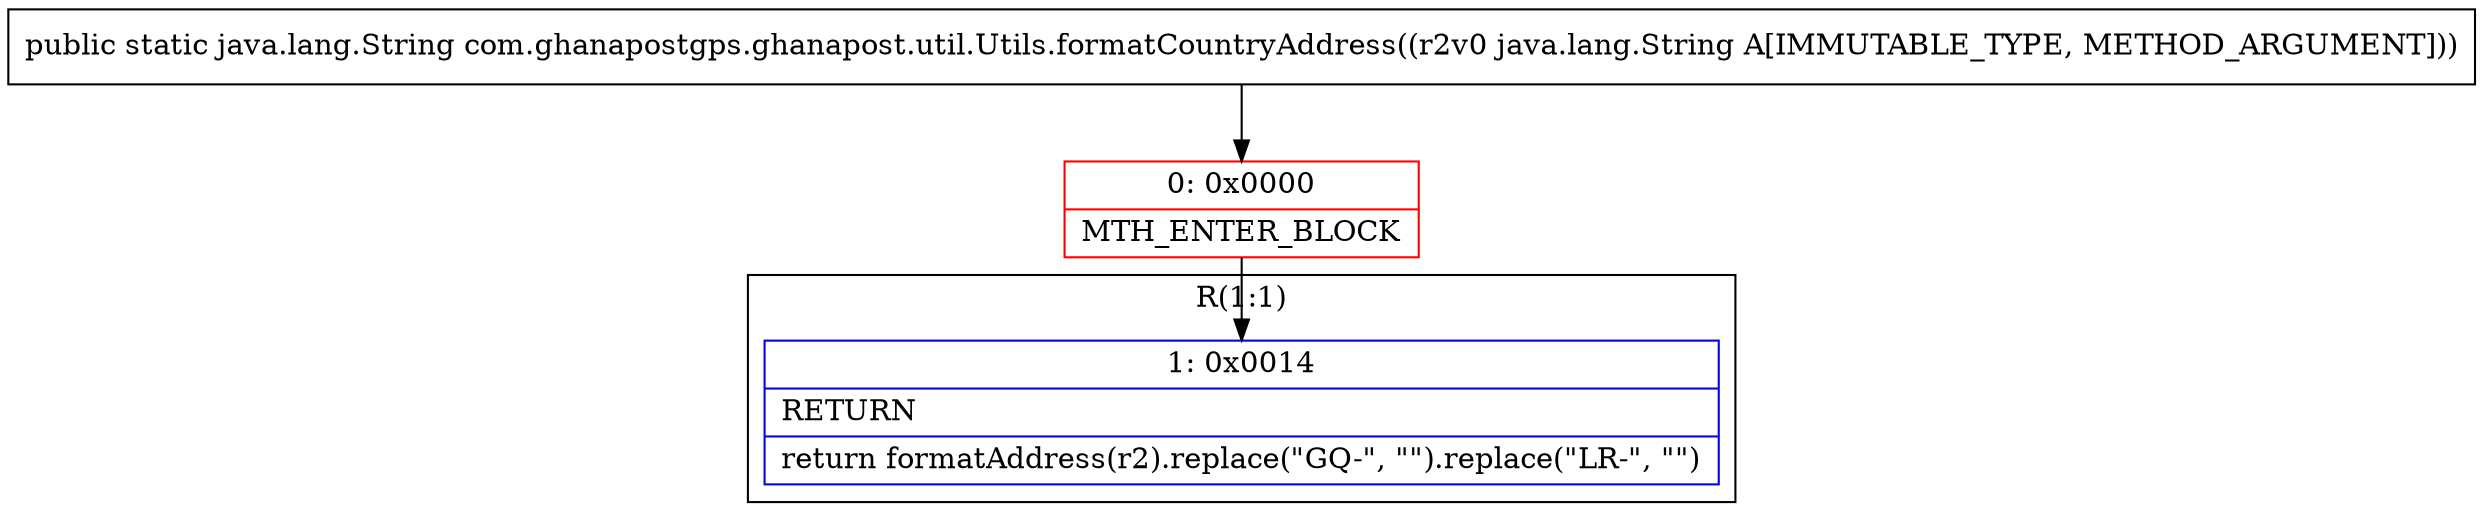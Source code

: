 digraph "CFG forcom.ghanapostgps.ghanapost.util.Utils.formatCountryAddress(Ljava\/lang\/String;)Ljava\/lang\/String;" {
subgraph cluster_Region_1790387065 {
label = "R(1:1)";
node [shape=record,color=blue];
Node_1 [shape=record,label="{1\:\ 0x0014|RETURN\l|return formatAddress(r2).replace(\"GQ\-\", \"\").replace(\"LR\-\", \"\")\l}"];
}
Node_0 [shape=record,color=red,label="{0\:\ 0x0000|MTH_ENTER_BLOCK\l}"];
MethodNode[shape=record,label="{public static java.lang.String com.ghanapostgps.ghanapost.util.Utils.formatCountryAddress((r2v0 java.lang.String A[IMMUTABLE_TYPE, METHOD_ARGUMENT])) }"];
MethodNode -> Node_0;
Node_0 -> Node_1;
}

